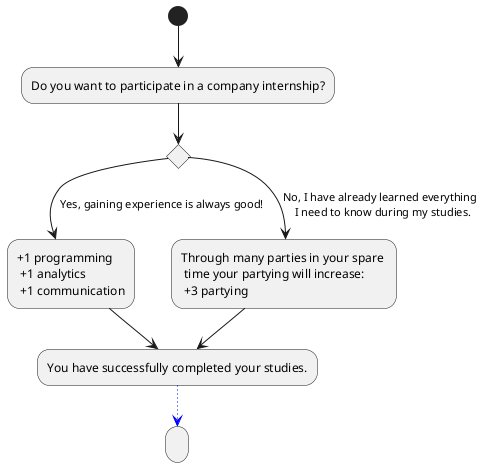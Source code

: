 @startuml
(*) --> "Do you want to participate in a company internship?"
if "" then
--> [Yes, gaining experience is always good!] "+1 programming \n +1 analytics \n +1 communication" as ja
else
--> [No, I have already learned everything \n I need to know during my studies.] "Through many parties in your spare \n time your partying will increase:\n +3 partying " as nein

ja --> "You have successfully completed your studies." as a
nein --> a





-[#blue,dotted]-> " "



@enduml